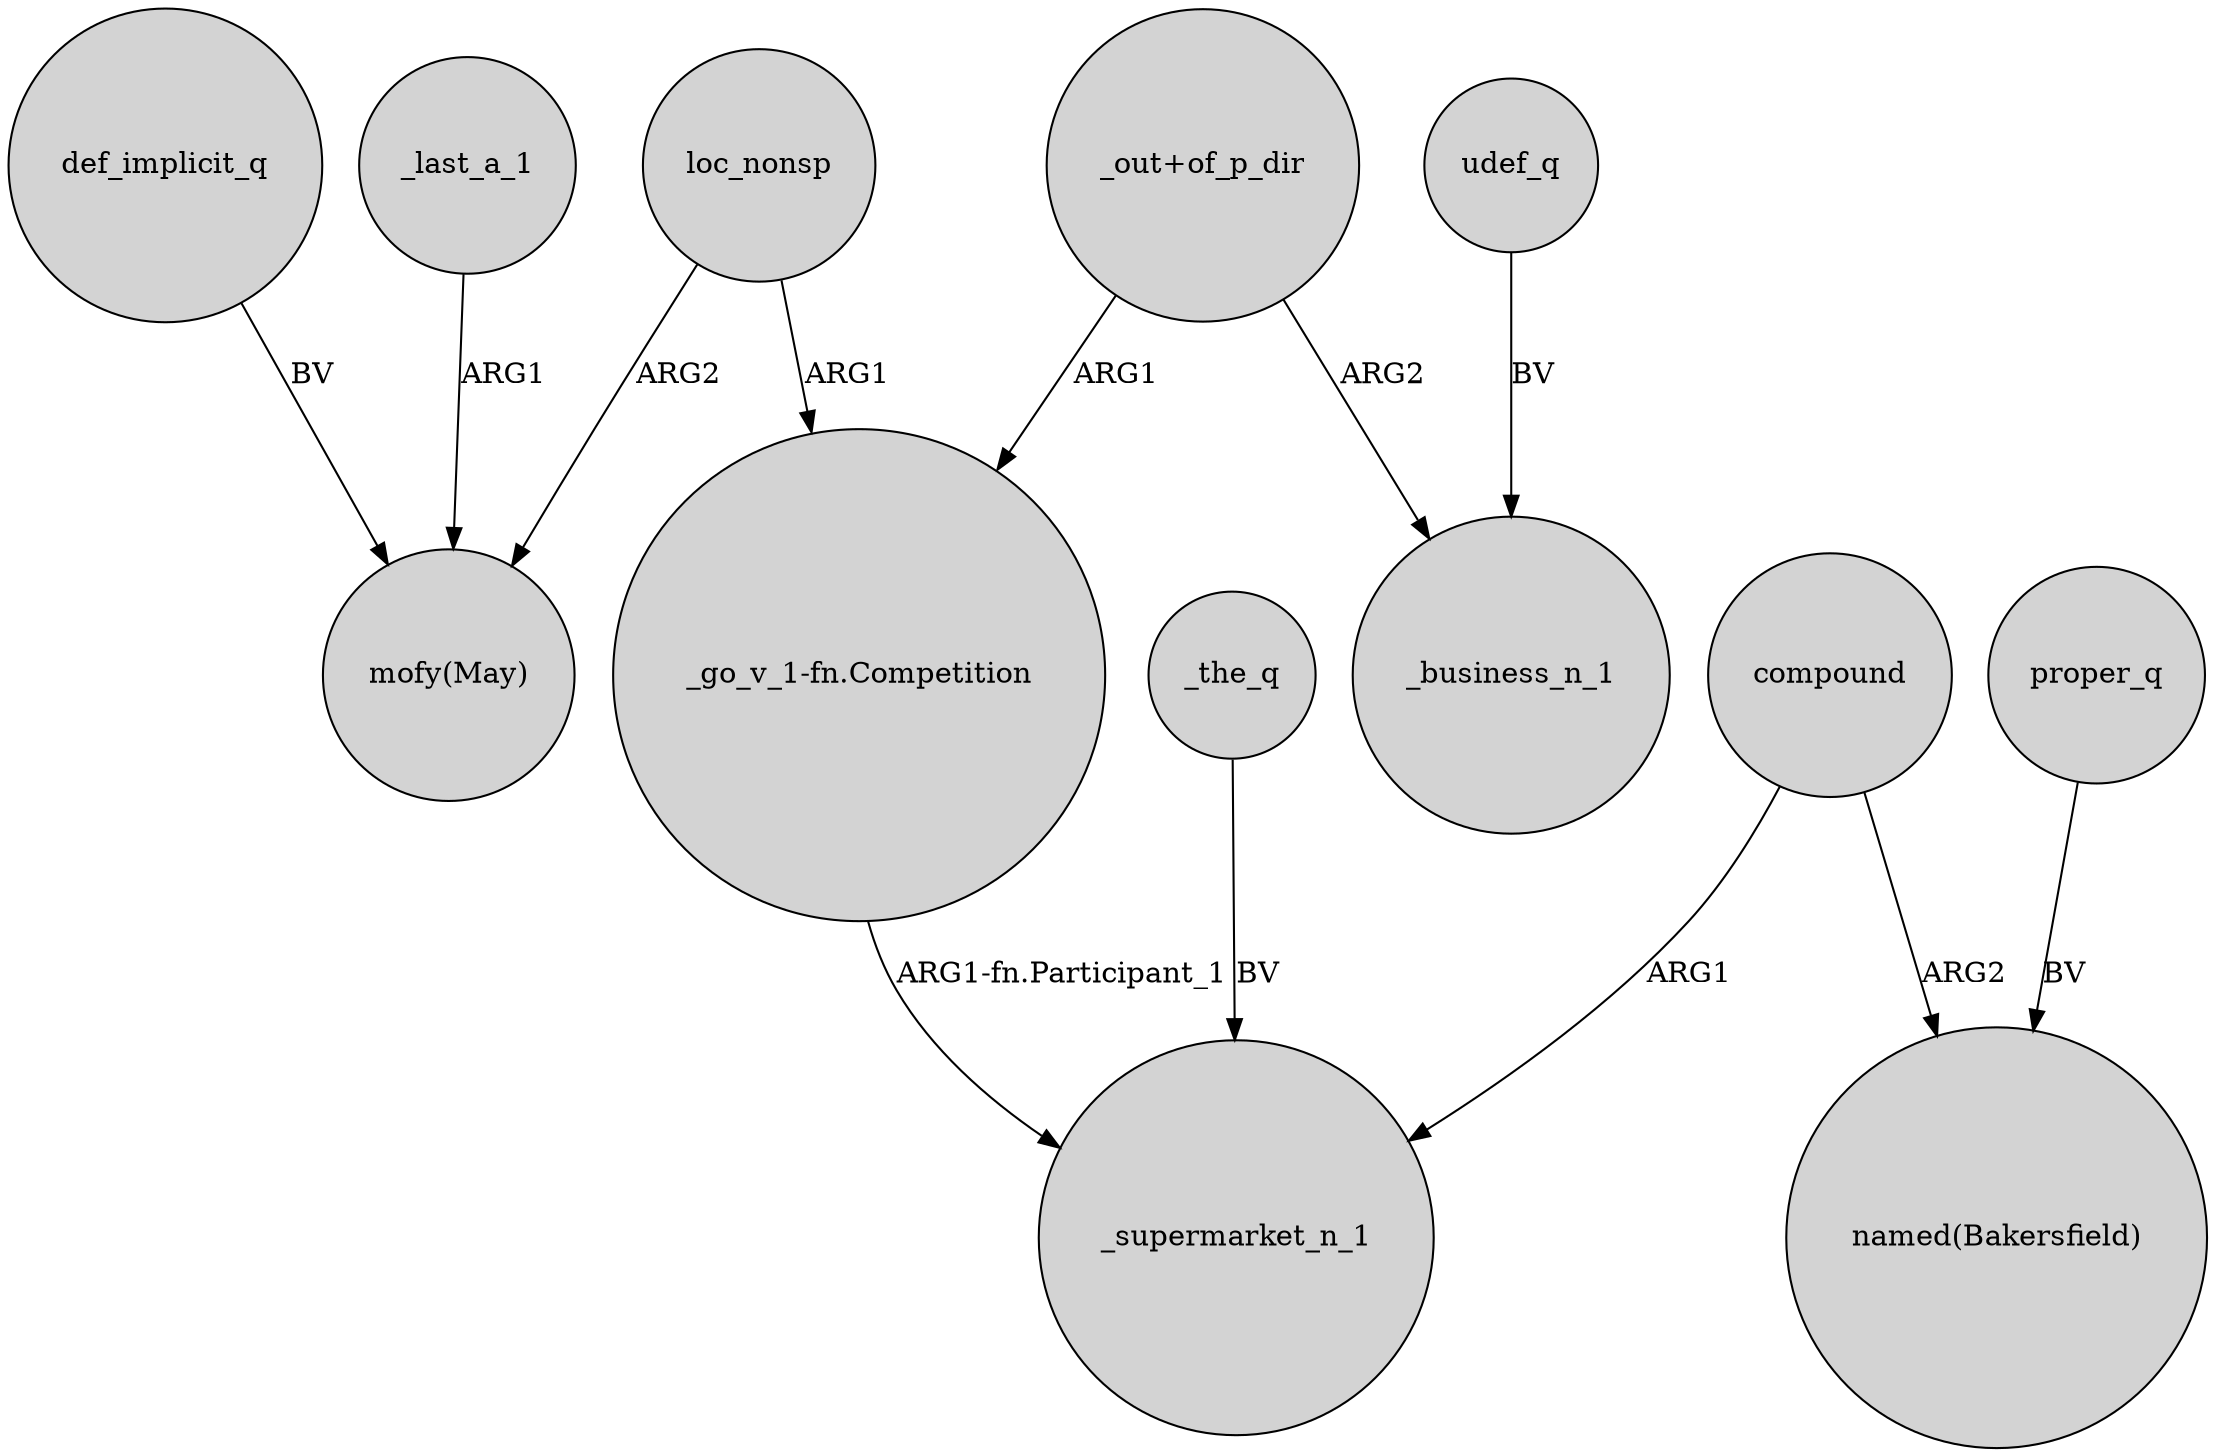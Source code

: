 digraph {
	node [shape=circle style=filled]
	compound -> _supermarket_n_1 [label=ARG1]
	loc_nonsp -> "_go_v_1-fn.Competition" [label=ARG1]
	_the_q -> _supermarket_n_1 [label=BV]
	proper_q -> "named(Bakersfield)" [label=BV]
	loc_nonsp -> "mofy(May)" [label=ARG2]
	"_go_v_1-fn.Competition" -> _supermarket_n_1 [label="ARG1-fn.Participant_1"]
	udef_q -> _business_n_1 [label=BV]
	"_out+of_p_dir" -> _business_n_1 [label=ARG2]
	"_out+of_p_dir" -> "_go_v_1-fn.Competition" [label=ARG1]
	def_implicit_q -> "mofy(May)" [label=BV]
	_last_a_1 -> "mofy(May)" [label=ARG1]
	compound -> "named(Bakersfield)" [label=ARG2]
}
